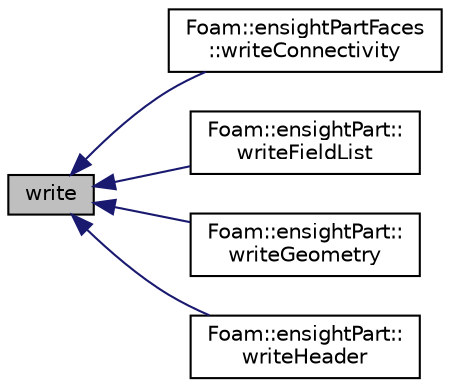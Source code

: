 digraph "write"
{
  bgcolor="transparent";
  edge [fontname="Helvetica",fontsize="10",labelfontname="Helvetica",labelfontsize="10"];
  node [fontname="Helvetica",fontsize="10",shape=record];
  rankdir="LR";
  Node1 [label="write",height=0.2,width=0.4,color="black", fillcolor="grey75", style="filled", fontcolor="black"];
  Node1 -> Node2 [dir="back",color="midnightblue",fontsize="10",style="solid",fontname="Helvetica"];
  Node2 [label="Foam::ensightPartFaces\l::writeConnectivity",height=0.2,width=0.4,color="black",URL="$a00649.html#af0e19ad9f7a2f2e6035239365d4fff0b",tooltip="Helper: write connectivity. "];
  Node1 -> Node3 [dir="back",color="midnightblue",fontsize="10",style="solid",fontname="Helvetica"];
  Node3 [label="Foam::ensightPart::\lwriteFieldList",height=0.2,width=0.4,color="black",URL="$a00647.html#adf6d13809bc2a419083385da63a9b693",tooltip="Write a scalar field for idList. "];
  Node1 -> Node4 [dir="back",color="midnightblue",fontsize="10",style="solid",fontname="Helvetica"];
  Node4 [label="Foam::ensightPart::\lwriteGeometry",height=0.2,width=0.4,color="black",URL="$a00647.html#a0167ca94bd5095b2d47fd5361b4de10b",tooltip="Helper: write geometry given the pointField. "];
  Node1 -> Node5 [dir="back",color="midnightblue",fontsize="10",style="solid",fontname="Helvetica"];
  Node5 [label="Foam::ensightPart::\lwriteHeader",height=0.2,width=0.4,color="black",URL="$a00647.html#a5e4c16bc9b9f5448a9959165bb2413fe",tooltip="Write the part header. "];
}
